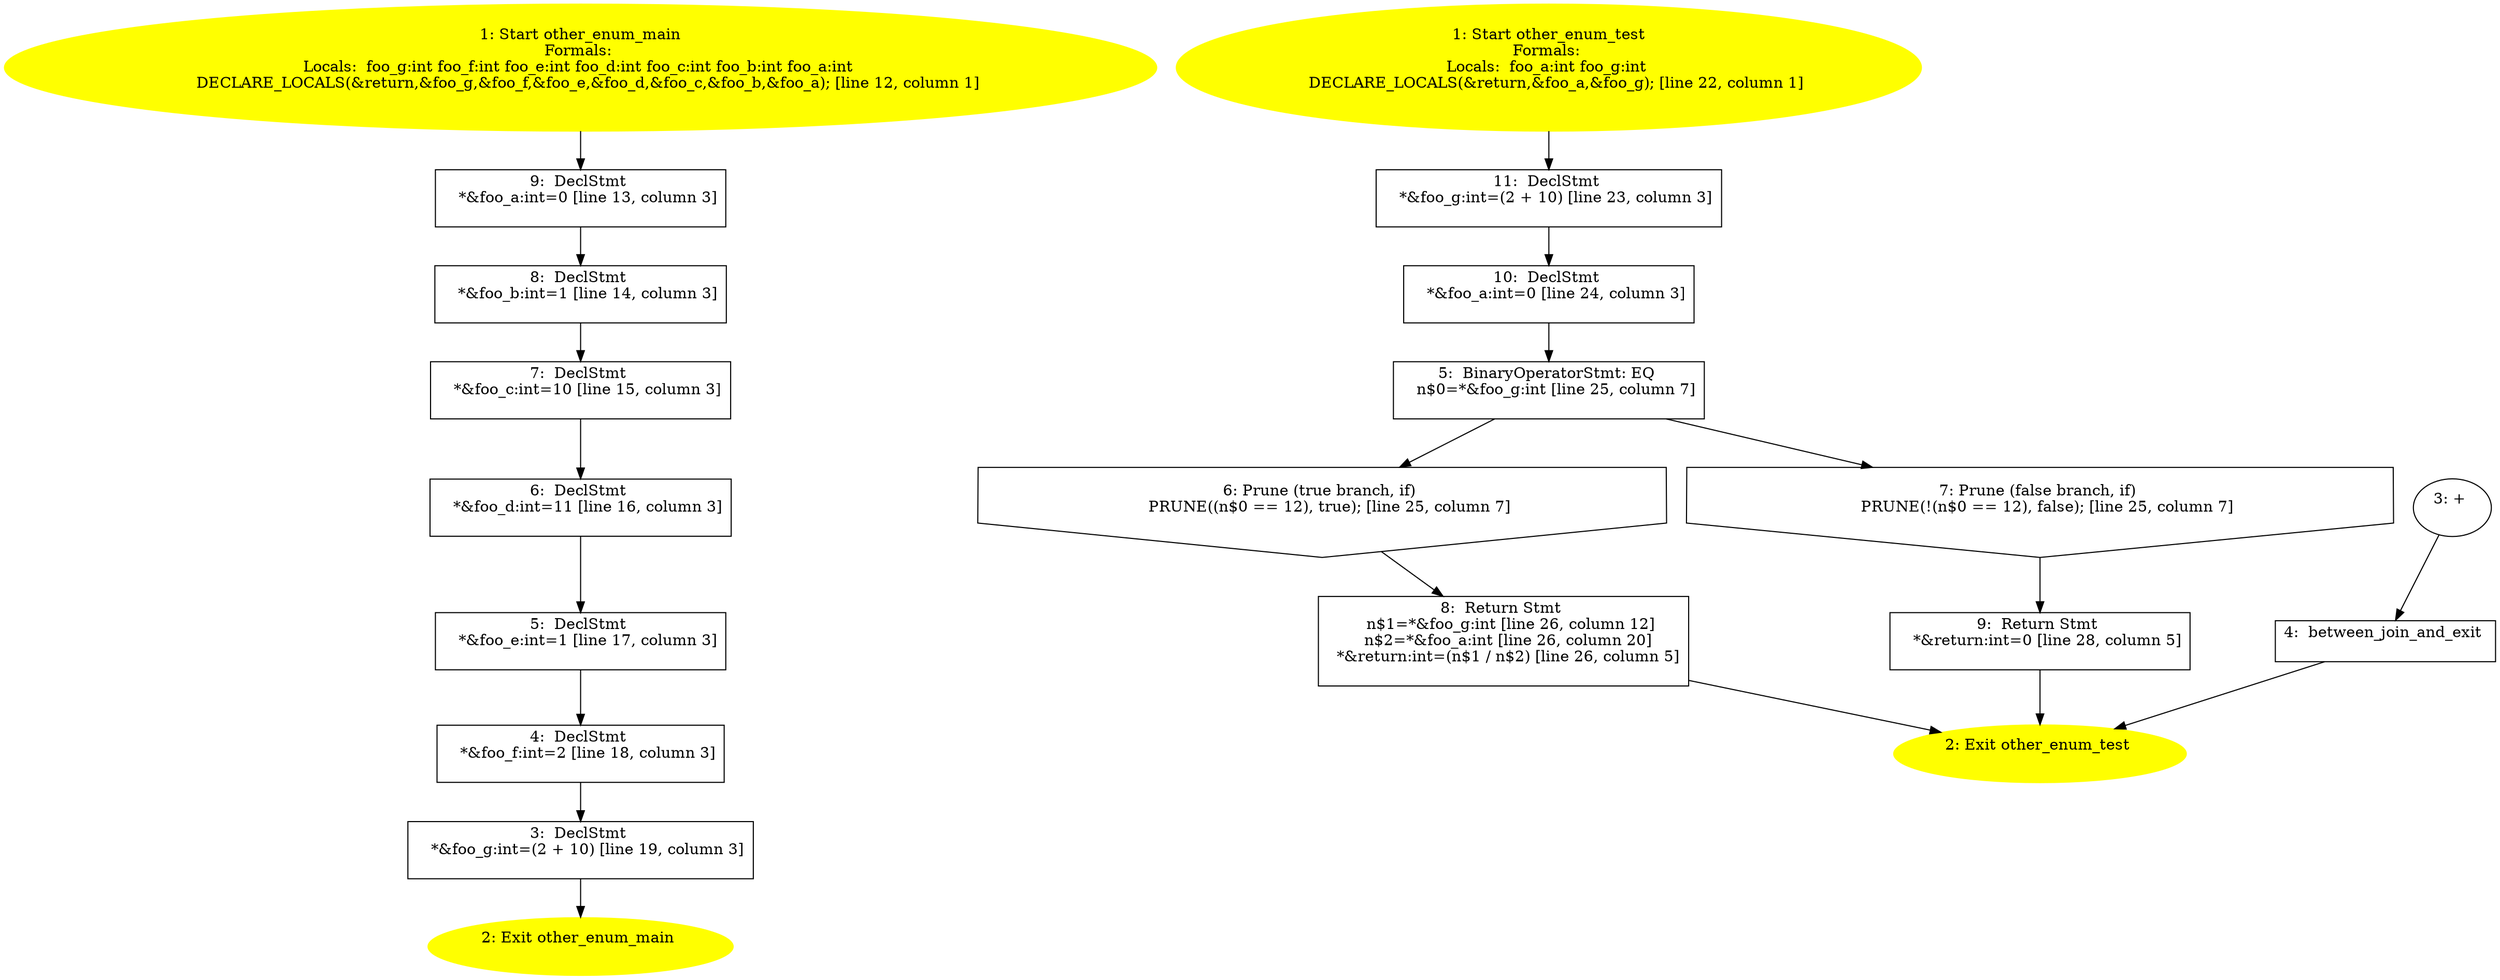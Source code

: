 /* @generated */
digraph cfg {
"other_enum_main.572f04969b0ade4902dd1faf86fac461_1" [label="1: Start other_enum_main\nFormals: \nLocals:  foo_g:int foo_f:int foo_e:int foo_d:int foo_c:int foo_b:int foo_a:int \n   DECLARE_LOCALS(&return,&foo_g,&foo_f,&foo_e,&foo_d,&foo_c,&foo_b,&foo_a); [line 12, column 1]\n " color=yellow style=filled]
	

	 "other_enum_main.572f04969b0ade4902dd1faf86fac461_1" -> "other_enum_main.572f04969b0ade4902dd1faf86fac461_9" ;
"other_enum_main.572f04969b0ade4902dd1faf86fac461_2" [label="2: Exit other_enum_main \n  " color=yellow style=filled]
	

"other_enum_main.572f04969b0ade4902dd1faf86fac461_3" [label="3:  DeclStmt \n   *&foo_g:int=(2 + 10) [line 19, column 3]\n " shape="box"]
	

	 "other_enum_main.572f04969b0ade4902dd1faf86fac461_3" -> "other_enum_main.572f04969b0ade4902dd1faf86fac461_2" ;
"other_enum_main.572f04969b0ade4902dd1faf86fac461_4" [label="4:  DeclStmt \n   *&foo_f:int=2 [line 18, column 3]\n " shape="box"]
	

	 "other_enum_main.572f04969b0ade4902dd1faf86fac461_4" -> "other_enum_main.572f04969b0ade4902dd1faf86fac461_3" ;
"other_enum_main.572f04969b0ade4902dd1faf86fac461_5" [label="5:  DeclStmt \n   *&foo_e:int=1 [line 17, column 3]\n " shape="box"]
	

	 "other_enum_main.572f04969b0ade4902dd1faf86fac461_5" -> "other_enum_main.572f04969b0ade4902dd1faf86fac461_4" ;
"other_enum_main.572f04969b0ade4902dd1faf86fac461_6" [label="6:  DeclStmt \n   *&foo_d:int=11 [line 16, column 3]\n " shape="box"]
	

	 "other_enum_main.572f04969b0ade4902dd1faf86fac461_6" -> "other_enum_main.572f04969b0ade4902dd1faf86fac461_5" ;
"other_enum_main.572f04969b0ade4902dd1faf86fac461_7" [label="7:  DeclStmt \n   *&foo_c:int=10 [line 15, column 3]\n " shape="box"]
	

	 "other_enum_main.572f04969b0ade4902dd1faf86fac461_7" -> "other_enum_main.572f04969b0ade4902dd1faf86fac461_6" ;
"other_enum_main.572f04969b0ade4902dd1faf86fac461_8" [label="8:  DeclStmt \n   *&foo_b:int=1 [line 14, column 3]\n " shape="box"]
	

	 "other_enum_main.572f04969b0ade4902dd1faf86fac461_8" -> "other_enum_main.572f04969b0ade4902dd1faf86fac461_7" ;
"other_enum_main.572f04969b0ade4902dd1faf86fac461_9" [label="9:  DeclStmt \n   *&foo_a:int=0 [line 13, column 3]\n " shape="box"]
	

	 "other_enum_main.572f04969b0ade4902dd1faf86fac461_9" -> "other_enum_main.572f04969b0ade4902dd1faf86fac461_8" ;
"other_enum_test.100f3583adf0259001be6c944828c44a_1" [label="1: Start other_enum_test\nFormals: \nLocals:  foo_a:int foo_g:int \n   DECLARE_LOCALS(&return,&foo_a,&foo_g); [line 22, column 1]\n " color=yellow style=filled]
	

	 "other_enum_test.100f3583adf0259001be6c944828c44a_1" -> "other_enum_test.100f3583adf0259001be6c944828c44a_11" ;
"other_enum_test.100f3583adf0259001be6c944828c44a_2" [label="2: Exit other_enum_test \n  " color=yellow style=filled]
	

"other_enum_test.100f3583adf0259001be6c944828c44a_3" [label="3: + \n  " ]
	

	 "other_enum_test.100f3583adf0259001be6c944828c44a_3" -> "other_enum_test.100f3583adf0259001be6c944828c44a_4" ;
"other_enum_test.100f3583adf0259001be6c944828c44a_4" [label="4:  between_join_and_exit \n  " shape="box"]
	

	 "other_enum_test.100f3583adf0259001be6c944828c44a_4" -> "other_enum_test.100f3583adf0259001be6c944828c44a_2" ;
"other_enum_test.100f3583adf0259001be6c944828c44a_5" [label="5:  BinaryOperatorStmt: EQ \n   n$0=*&foo_g:int [line 25, column 7]\n " shape="box"]
	

	 "other_enum_test.100f3583adf0259001be6c944828c44a_5" -> "other_enum_test.100f3583adf0259001be6c944828c44a_6" ;
	 "other_enum_test.100f3583adf0259001be6c944828c44a_5" -> "other_enum_test.100f3583adf0259001be6c944828c44a_7" ;
"other_enum_test.100f3583adf0259001be6c944828c44a_6" [label="6: Prune (true branch, if) \n   PRUNE((n$0 == 12), true); [line 25, column 7]\n " shape="invhouse"]
	

	 "other_enum_test.100f3583adf0259001be6c944828c44a_6" -> "other_enum_test.100f3583adf0259001be6c944828c44a_8" ;
"other_enum_test.100f3583adf0259001be6c944828c44a_7" [label="7: Prune (false branch, if) \n   PRUNE(!(n$0 == 12), false); [line 25, column 7]\n " shape="invhouse"]
	

	 "other_enum_test.100f3583adf0259001be6c944828c44a_7" -> "other_enum_test.100f3583adf0259001be6c944828c44a_9" ;
"other_enum_test.100f3583adf0259001be6c944828c44a_8" [label="8:  Return Stmt \n   n$1=*&foo_g:int [line 26, column 12]\n  n$2=*&foo_a:int [line 26, column 20]\n  *&return:int=(n$1 / n$2) [line 26, column 5]\n " shape="box"]
	

	 "other_enum_test.100f3583adf0259001be6c944828c44a_8" -> "other_enum_test.100f3583adf0259001be6c944828c44a_2" ;
"other_enum_test.100f3583adf0259001be6c944828c44a_9" [label="9:  Return Stmt \n   *&return:int=0 [line 28, column 5]\n " shape="box"]
	

	 "other_enum_test.100f3583adf0259001be6c944828c44a_9" -> "other_enum_test.100f3583adf0259001be6c944828c44a_2" ;
"other_enum_test.100f3583adf0259001be6c944828c44a_10" [label="10:  DeclStmt \n   *&foo_a:int=0 [line 24, column 3]\n " shape="box"]
	

	 "other_enum_test.100f3583adf0259001be6c944828c44a_10" -> "other_enum_test.100f3583adf0259001be6c944828c44a_5" ;
"other_enum_test.100f3583adf0259001be6c944828c44a_11" [label="11:  DeclStmt \n   *&foo_g:int=(2 + 10) [line 23, column 3]\n " shape="box"]
	

	 "other_enum_test.100f3583adf0259001be6c944828c44a_11" -> "other_enum_test.100f3583adf0259001be6c944828c44a_10" ;
}
